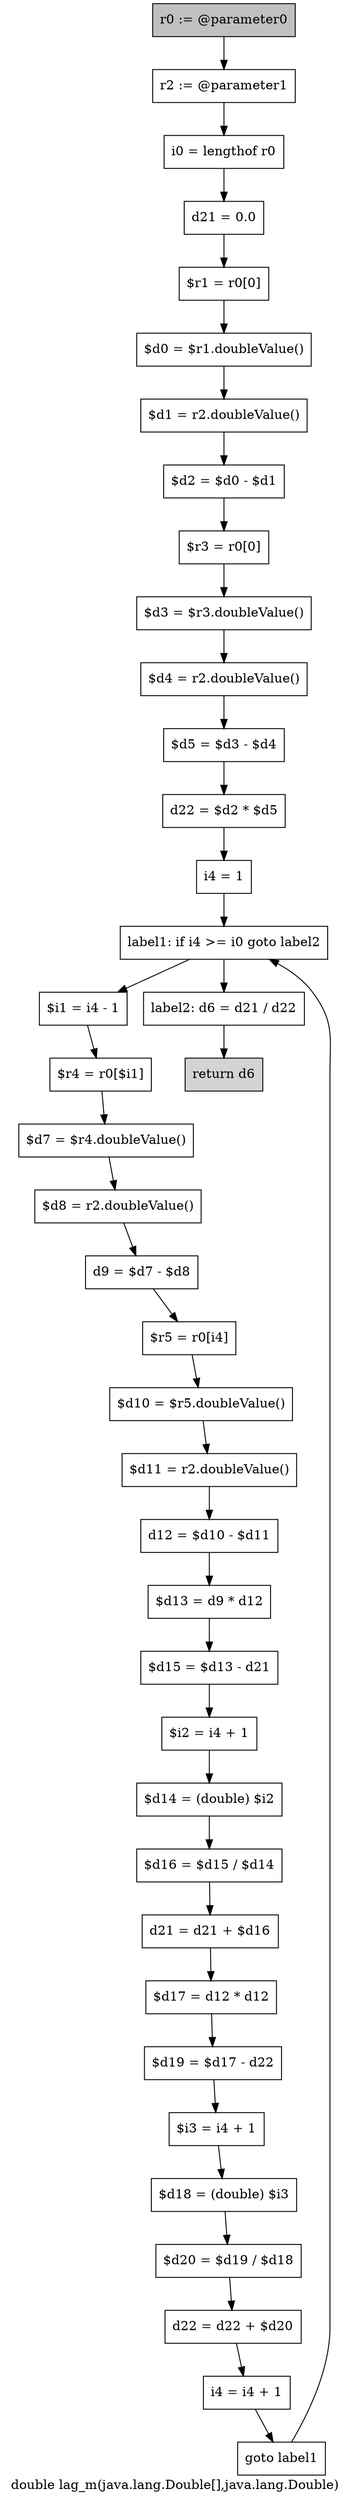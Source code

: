 digraph "double lag_m(java.lang.Double[],java.lang.Double)" {
    label="double lag_m(java.lang.Double[],java.lang.Double)";
    node [shape=box];
    "0" [style=filled,fillcolor=gray,label="r0 := @parameter0",];
    "1" [label="r2 := @parameter1",];
    "0"->"1";
    "2" [label="i0 = lengthof r0",];
    "1"->"2";
    "3" [label="d21 = 0.0",];
    "2"->"3";
    "4" [label="$r1 = r0[0]",];
    "3"->"4";
    "5" [label="$d0 = $r1.doubleValue()",];
    "4"->"5";
    "6" [label="$d1 = r2.doubleValue()",];
    "5"->"6";
    "7" [label="$d2 = $d0 - $d1",];
    "6"->"7";
    "8" [label="$r3 = r0[0]",];
    "7"->"8";
    "9" [label="$d3 = $r3.doubleValue()",];
    "8"->"9";
    "10" [label="$d4 = r2.doubleValue()",];
    "9"->"10";
    "11" [label="$d5 = $d3 - $d4",];
    "10"->"11";
    "12" [label="d22 = $d2 * $d5",];
    "11"->"12";
    "13" [label="i4 = 1",];
    "12"->"13";
    "14" [label="label1: if i4 >= i0 goto label2",];
    "13"->"14";
    "15" [label="$i1 = i4 - 1",];
    "14"->"15";
    "38" [label="label2: d6 = d21 / d22",];
    "14"->"38";
    "16" [label="$r4 = r0[$i1]",];
    "15"->"16";
    "17" [label="$d7 = $r4.doubleValue()",];
    "16"->"17";
    "18" [label="$d8 = r2.doubleValue()",];
    "17"->"18";
    "19" [label="d9 = $d7 - $d8",];
    "18"->"19";
    "20" [label="$r5 = r0[i4]",];
    "19"->"20";
    "21" [label="$d10 = $r5.doubleValue()",];
    "20"->"21";
    "22" [label="$d11 = r2.doubleValue()",];
    "21"->"22";
    "23" [label="d12 = $d10 - $d11",];
    "22"->"23";
    "24" [label="$d13 = d9 * d12",];
    "23"->"24";
    "25" [label="$d15 = $d13 - d21",];
    "24"->"25";
    "26" [label="$i2 = i4 + 1",];
    "25"->"26";
    "27" [label="$d14 = (double) $i2",];
    "26"->"27";
    "28" [label="$d16 = $d15 / $d14",];
    "27"->"28";
    "29" [label="d21 = d21 + $d16",];
    "28"->"29";
    "30" [label="$d17 = d12 * d12",];
    "29"->"30";
    "31" [label="$d19 = $d17 - d22",];
    "30"->"31";
    "32" [label="$i3 = i4 + 1",];
    "31"->"32";
    "33" [label="$d18 = (double) $i3",];
    "32"->"33";
    "34" [label="$d20 = $d19 / $d18",];
    "33"->"34";
    "35" [label="d22 = d22 + $d20",];
    "34"->"35";
    "36" [label="i4 = i4 + 1",];
    "35"->"36";
    "37" [label="goto label1",];
    "36"->"37";
    "37"->"14";
    "39" [style=filled,fillcolor=lightgray,label="return d6",];
    "38"->"39";
}
